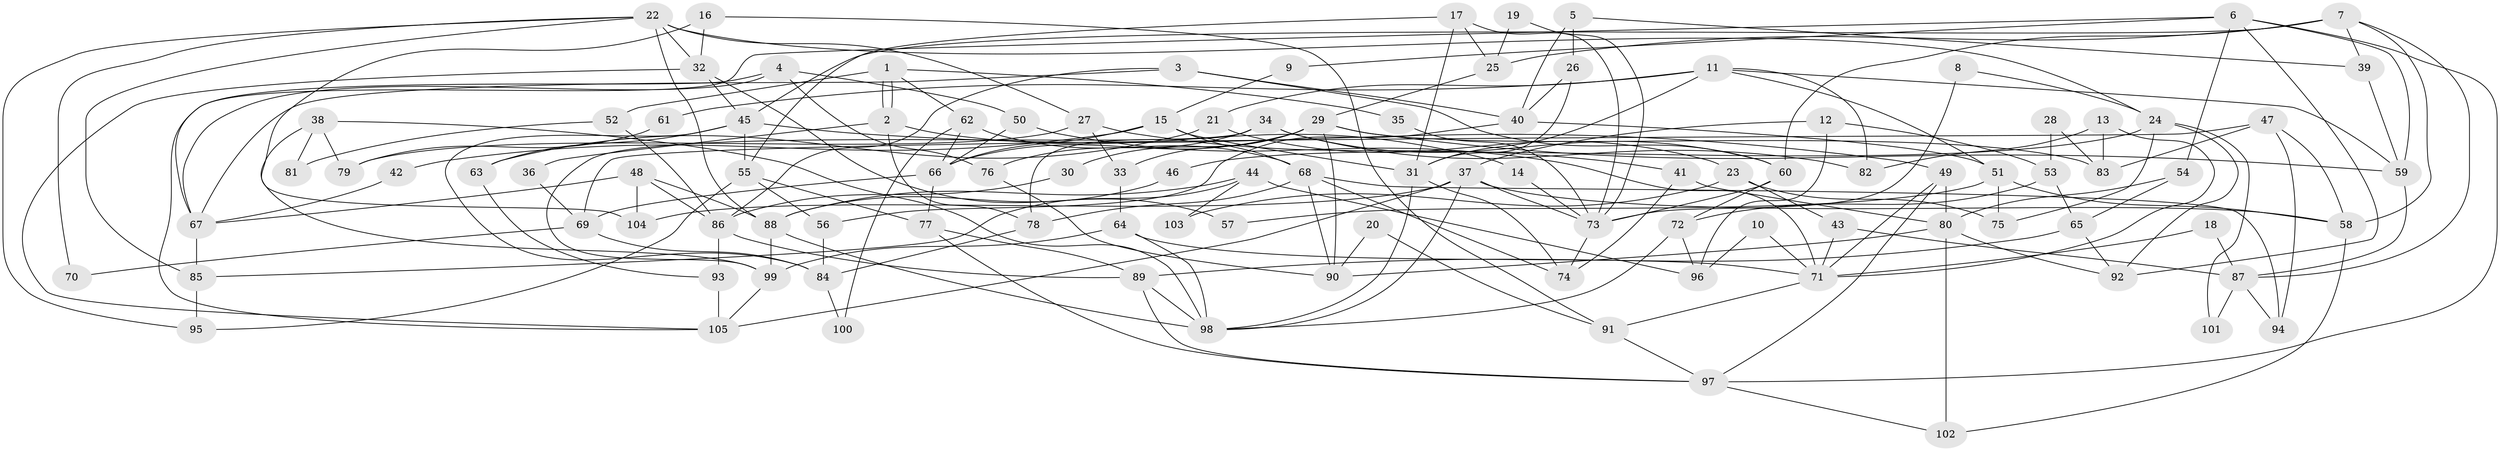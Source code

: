 // coarse degree distribution, {7: 0.05555555555555555, 4: 0.20833333333333334, 9: 0.09722222222222222, 10: 0.013888888888888888, 2: 0.18055555555555555, 3: 0.18055555555555555, 6: 0.08333333333333333, 11: 0.041666666666666664, 8: 0.013888888888888888, 5: 0.125}
// Generated by graph-tools (version 1.1) at 2025/23/03/03/25 07:23:56]
// undirected, 105 vertices, 210 edges
graph export_dot {
graph [start="1"]
  node [color=gray90,style=filled];
  1;
  2;
  3;
  4;
  5;
  6;
  7;
  8;
  9;
  10;
  11;
  12;
  13;
  14;
  15;
  16;
  17;
  18;
  19;
  20;
  21;
  22;
  23;
  24;
  25;
  26;
  27;
  28;
  29;
  30;
  31;
  32;
  33;
  34;
  35;
  36;
  37;
  38;
  39;
  40;
  41;
  42;
  43;
  44;
  45;
  46;
  47;
  48;
  49;
  50;
  51;
  52;
  53;
  54;
  55;
  56;
  57;
  58;
  59;
  60;
  61;
  62;
  63;
  64;
  65;
  66;
  67;
  68;
  69;
  70;
  71;
  72;
  73;
  74;
  75;
  76;
  77;
  78;
  79;
  80;
  81;
  82;
  83;
  84;
  85;
  86;
  87;
  88;
  89;
  90;
  91;
  92;
  93;
  94;
  95;
  96;
  97;
  98;
  99;
  100;
  101;
  102;
  103;
  104;
  105;
  1 -- 2;
  1 -- 2;
  1 -- 62;
  1 -- 35;
  1 -- 52;
  2 -- 78;
  2 -- 14;
  2 -- 36;
  3 -- 67;
  3 -- 60;
  3 -- 40;
  3 -- 86;
  4 -- 67;
  4 -- 105;
  4 -- 50;
  4 -- 76;
  5 -- 40;
  5 -- 26;
  5 -- 39;
  6 -- 97;
  6 -- 67;
  6 -- 9;
  6 -- 54;
  6 -- 59;
  6 -- 92;
  7 -- 45;
  7 -- 39;
  7 -- 25;
  7 -- 58;
  7 -- 60;
  7 -- 87;
  8 -- 73;
  8 -- 24;
  9 -- 15;
  10 -- 96;
  10 -- 71;
  11 -- 59;
  11 -- 31;
  11 -- 21;
  11 -- 51;
  11 -- 61;
  11 -- 82;
  12 -- 53;
  12 -- 37;
  12 -- 96;
  13 -- 82;
  13 -- 83;
  13 -- 71;
  14 -- 73;
  15 -- 31;
  15 -- 66;
  15 -- 42;
  15 -- 68;
  16 -- 32;
  16 -- 91;
  16 -- 104;
  17 -- 31;
  17 -- 55;
  17 -- 25;
  17 -- 73;
  18 -- 71;
  18 -- 87;
  19 -- 25;
  19 -- 73;
  20 -- 91;
  20 -- 90;
  21 -- 63;
  21 -- 23;
  22 -- 88;
  22 -- 24;
  22 -- 27;
  22 -- 32;
  22 -- 70;
  22 -- 85;
  22 -- 95;
  23 -- 43;
  23 -- 75;
  23 -- 103;
  24 -- 92;
  24 -- 75;
  24 -- 46;
  24 -- 101;
  25 -- 29;
  26 -- 40;
  26 -- 31;
  27 -- 41;
  27 -- 33;
  27 -- 79;
  28 -- 83;
  28 -- 53;
  29 -- 66;
  29 -- 30;
  29 -- 33;
  29 -- 59;
  29 -- 83;
  29 -- 90;
  30 -- 86;
  31 -- 98;
  31 -- 74;
  32 -- 105;
  32 -- 45;
  32 -- 57;
  33 -- 64;
  34 -- 60;
  34 -- 99;
  34 -- 76;
  34 -- 78;
  34 -- 82;
  35 -- 73;
  36 -- 69;
  37 -- 58;
  37 -- 98;
  37 -- 73;
  37 -- 104;
  37 -- 105;
  38 -- 99;
  38 -- 98;
  38 -- 79;
  38 -- 81;
  39 -- 59;
  40 -- 51;
  40 -- 56;
  41 -- 74;
  41 -- 80;
  42 -- 67;
  43 -- 87;
  43 -- 71;
  44 -- 85;
  44 -- 96;
  44 -- 88;
  44 -- 103;
  45 -- 49;
  45 -- 55;
  45 -- 63;
  45 -- 84;
  46 -- 88;
  47 -- 58;
  47 -- 94;
  47 -- 69;
  47 -- 83;
  48 -- 86;
  48 -- 104;
  48 -- 67;
  48 -- 88;
  49 -- 80;
  49 -- 97;
  49 -- 71;
  50 -- 71;
  50 -- 66;
  51 -- 58;
  51 -- 57;
  51 -- 75;
  52 -- 86;
  52 -- 81;
  53 -- 65;
  53 -- 72;
  54 -- 80;
  54 -- 65;
  55 -- 56;
  55 -- 77;
  55 -- 95;
  56 -- 84;
  58 -- 102;
  59 -- 87;
  60 -- 73;
  60 -- 72;
  61 -- 79;
  62 -- 68;
  62 -- 66;
  62 -- 100;
  63 -- 93;
  64 -- 71;
  64 -- 98;
  64 -- 99;
  65 -- 89;
  65 -- 92;
  66 -- 69;
  66 -- 77;
  67 -- 85;
  68 -- 90;
  68 -- 74;
  68 -- 78;
  68 -- 94;
  69 -- 84;
  69 -- 70;
  71 -- 91;
  72 -- 98;
  72 -- 96;
  73 -- 74;
  76 -- 90;
  77 -- 89;
  77 -- 97;
  78 -- 84;
  80 -- 90;
  80 -- 92;
  80 -- 102;
  84 -- 100;
  85 -- 95;
  86 -- 89;
  86 -- 93;
  87 -- 94;
  87 -- 101;
  88 -- 98;
  88 -- 99;
  89 -- 98;
  89 -- 97;
  91 -- 97;
  93 -- 105;
  97 -- 102;
  99 -- 105;
}

